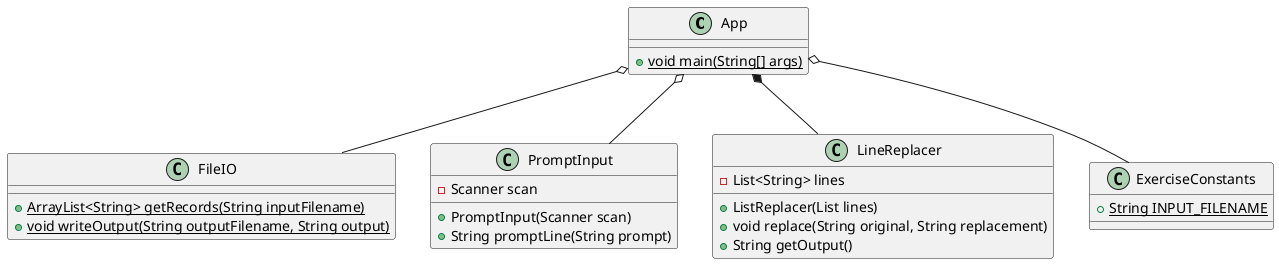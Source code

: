 @startuml
'https://plantuml.com/class-diagram

class App {
    +{static} void main(String[] args)
}

class FileIO {
    +{static} ArrayList<String> getRecords(String inputFilename)
    +{static} void writeOutput(String outputFilename, String output)
}

class PromptInput {
    -Scanner scan
    +PromptInput(Scanner scan)
    +String promptLine(String prompt)
}

class LineReplacer {
    -List<String> lines
    +ListReplacer(List lines)
    +void replace(String original, String replacement)
    +String getOutput()
}

class ExerciseConstants {
    +{static} String INPUT_FILENAME
}

App *-- LineReplacer
App o-- FileIO
App o-- ExerciseConstants
App o-- PromptInput

@enduml
